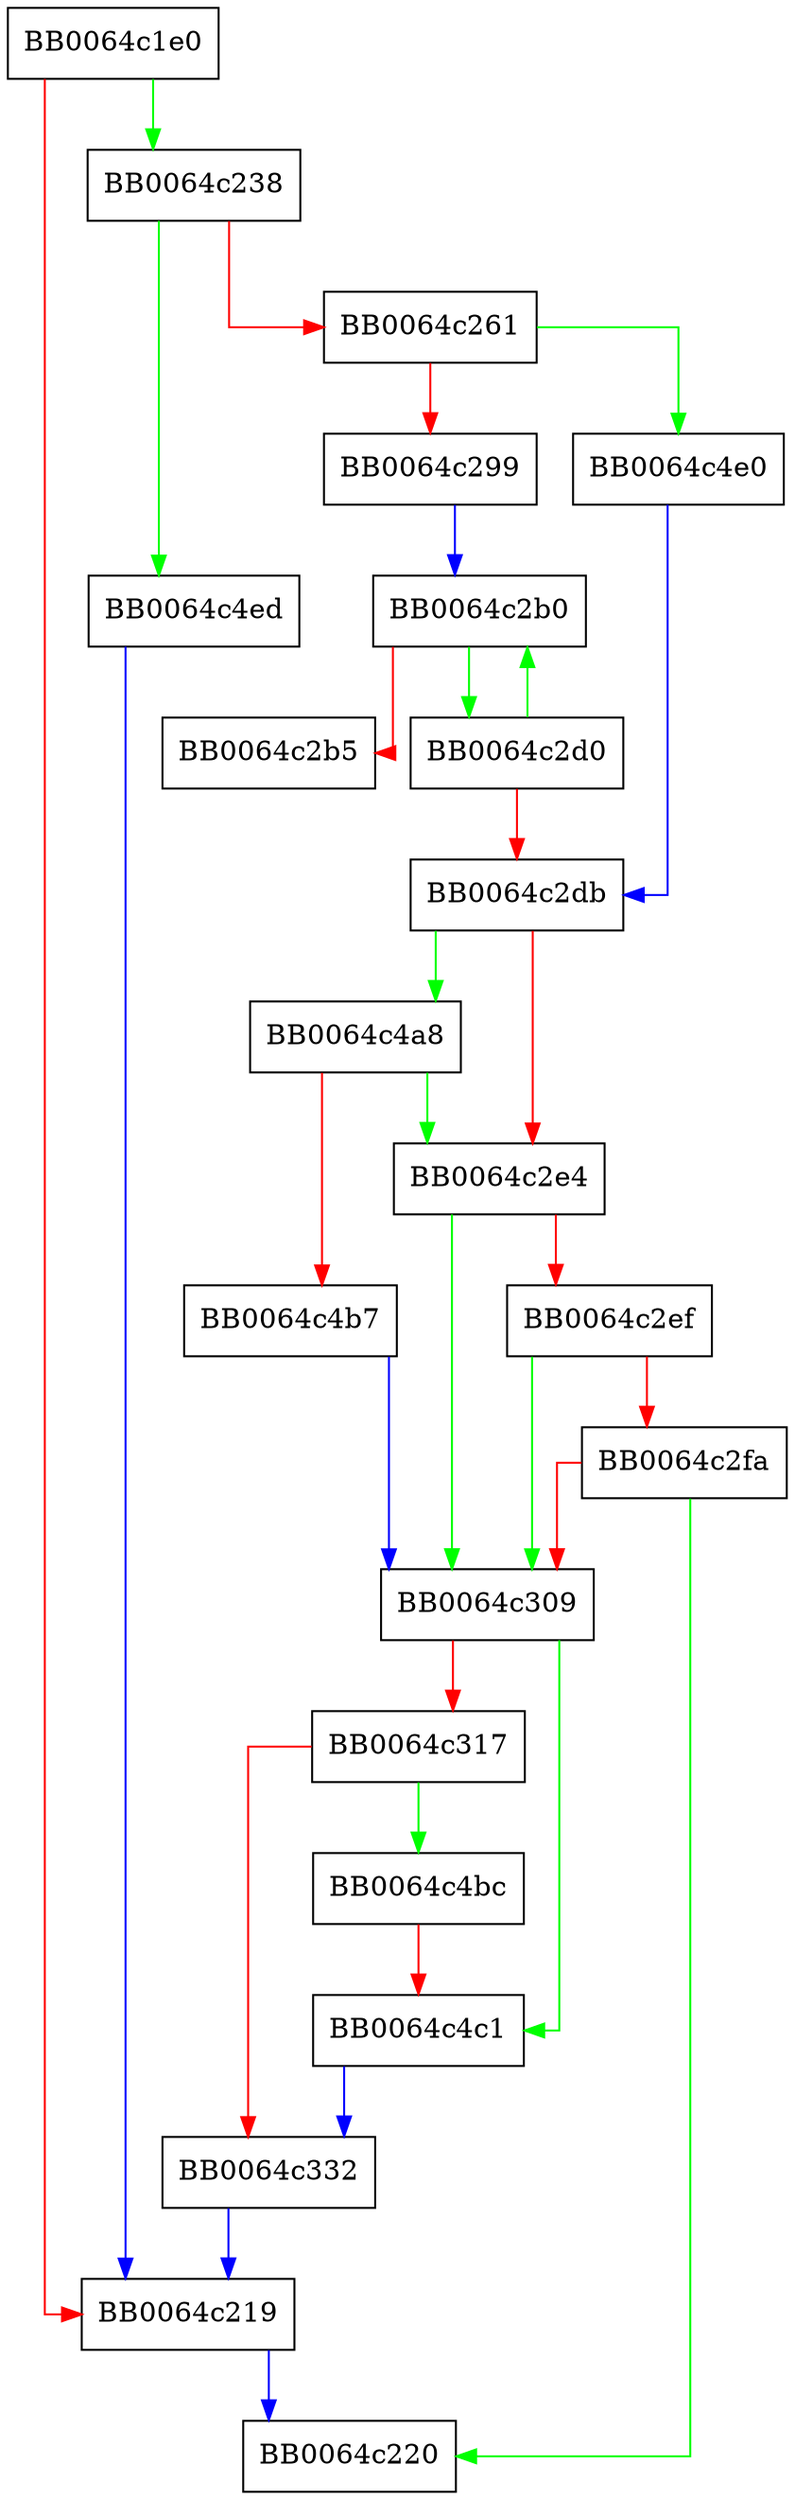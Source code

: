 digraph construct_loader {
  node [shape="box"];
  graph [splines=ortho];
  BB0064c1e0 -> BB0064c238 [color="green"];
  BB0064c1e0 -> BB0064c219 [color="red"];
  BB0064c219 -> BB0064c220 [color="blue"];
  BB0064c238 -> BB0064c4ed [color="green"];
  BB0064c238 -> BB0064c261 [color="red"];
  BB0064c261 -> BB0064c4e0 [color="green"];
  BB0064c261 -> BB0064c299 [color="red"];
  BB0064c299 -> BB0064c2b0 [color="blue"];
  BB0064c2b0 -> BB0064c2d0 [color="green"];
  BB0064c2b0 -> BB0064c2b5 [color="red"];
  BB0064c2d0 -> BB0064c2b0 [color="green"];
  BB0064c2d0 -> BB0064c2db [color="red"];
  BB0064c2db -> BB0064c4a8 [color="green"];
  BB0064c2db -> BB0064c2e4 [color="red"];
  BB0064c2e4 -> BB0064c309 [color="green"];
  BB0064c2e4 -> BB0064c2ef [color="red"];
  BB0064c2ef -> BB0064c309 [color="green"];
  BB0064c2ef -> BB0064c2fa [color="red"];
  BB0064c2fa -> BB0064c220 [color="green"];
  BB0064c2fa -> BB0064c309 [color="red"];
  BB0064c309 -> BB0064c4c1 [color="green"];
  BB0064c309 -> BB0064c317 [color="red"];
  BB0064c317 -> BB0064c4bc [color="green"];
  BB0064c317 -> BB0064c332 [color="red"];
  BB0064c332 -> BB0064c219 [color="blue"];
  BB0064c4a8 -> BB0064c2e4 [color="green"];
  BB0064c4a8 -> BB0064c4b7 [color="red"];
  BB0064c4b7 -> BB0064c309 [color="blue"];
  BB0064c4bc -> BB0064c4c1 [color="red"];
  BB0064c4c1 -> BB0064c332 [color="blue"];
  BB0064c4e0 -> BB0064c2db [color="blue"];
  BB0064c4ed -> BB0064c219 [color="blue"];
}
